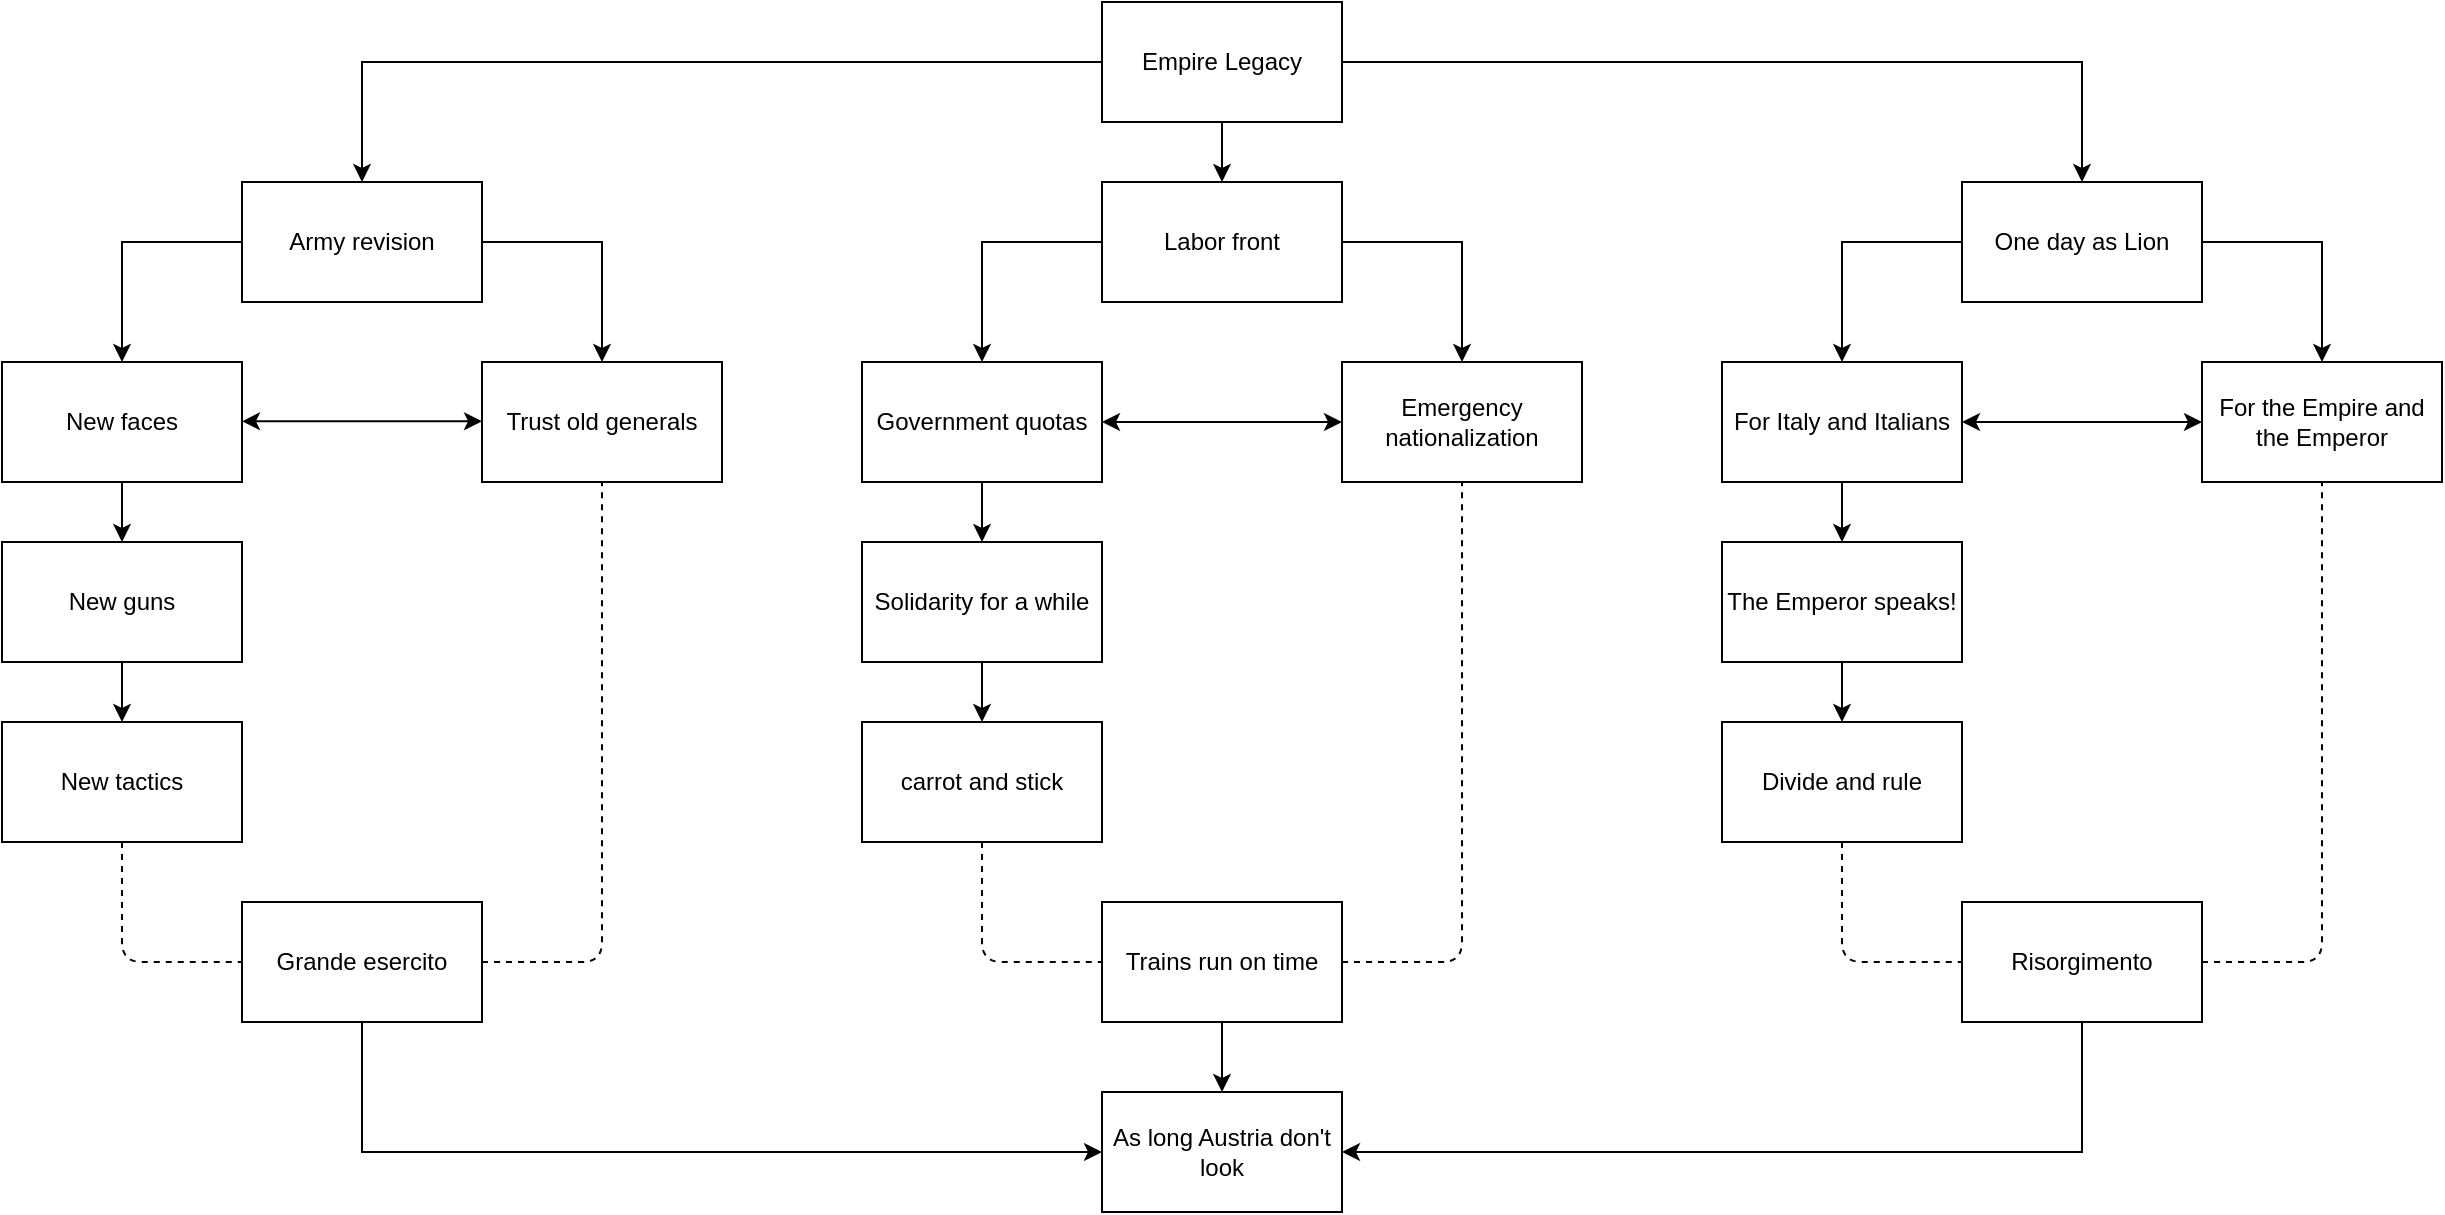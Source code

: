 <mxfile version="14.4.3" type="device"><diagram id="PidjPmXrxO1Fhi4BTeyH" name="Page-1"><mxGraphModel dx="2212" dy="658" grid="1" gridSize="10" guides="1" tooltips="1" connect="1" arrows="1" fold="1" page="1" pageScale="1" pageWidth="827" pageHeight="1169" math="0" shadow="0"><root><mxCell id="0"/><mxCell id="1" parent="0"/><mxCell id="q3V0OMN0V9Ju_50Qe1iX-21" style="edgeStyle=orthogonalEdgeStyle;rounded=0;orthogonalLoop=1;jettySize=auto;html=1;exitX=0.5;exitY=1;exitDx=0;exitDy=0;entryX=0.5;entryY=0;entryDx=0;entryDy=0;" edge="1" parent="1" source="q3V0OMN0V9Ju_50Qe1iX-1" target="q3V0OMN0V9Ju_50Qe1iX-8"><mxGeometry relative="1" as="geometry"/></mxCell><mxCell id="q3V0OMN0V9Ju_50Qe1iX-22" style="edgeStyle=orthogonalEdgeStyle;rounded=0;orthogonalLoop=1;jettySize=auto;html=1;exitX=1;exitY=0.5;exitDx=0;exitDy=0;entryX=0.5;entryY=0;entryDx=0;entryDy=0;" edge="1" parent="1" source="q3V0OMN0V9Ju_50Qe1iX-1" target="q3V0OMN0V9Ju_50Qe1iX-4"><mxGeometry relative="1" as="geometry"/></mxCell><mxCell id="q3V0OMN0V9Ju_50Qe1iX-23" style="edgeStyle=orthogonalEdgeStyle;rounded=0;orthogonalLoop=1;jettySize=auto;html=1;exitX=0;exitY=0.5;exitDx=0;exitDy=0;entryX=0.5;entryY=0;entryDx=0;entryDy=0;" edge="1" parent="1" source="q3V0OMN0V9Ju_50Qe1iX-1" target="q3V0OMN0V9Ju_50Qe1iX-2"><mxGeometry relative="1" as="geometry"/></mxCell><mxCell id="q3V0OMN0V9Ju_50Qe1iX-1" value="Empire Legacy" style="rounded=0;whiteSpace=wrap;html=1;" vertex="1" parent="1"><mxGeometry x="320" y="40" width="120" height="60" as="geometry"/></mxCell><mxCell id="q3V0OMN0V9Ju_50Qe1iX-35" style="edgeStyle=orthogonalEdgeStyle;rounded=0;orthogonalLoop=1;jettySize=auto;html=1;exitX=0;exitY=0.5;exitDx=0;exitDy=0;entryX=0.5;entryY=0;entryDx=0;entryDy=0;" edge="1" parent="1" source="q3V0OMN0V9Ju_50Qe1iX-2" target="q3V0OMN0V9Ju_50Qe1iX-28"><mxGeometry relative="1" as="geometry"/></mxCell><mxCell id="q3V0OMN0V9Ju_50Qe1iX-36" style="edgeStyle=orthogonalEdgeStyle;rounded=0;orthogonalLoop=1;jettySize=auto;html=1;exitX=1;exitY=0.5;exitDx=0;exitDy=0;entryX=0.5;entryY=0;entryDx=0;entryDy=0;" edge="1" parent="1" source="q3V0OMN0V9Ju_50Qe1iX-2" target="q3V0OMN0V9Ju_50Qe1iX-29"><mxGeometry relative="1" as="geometry"/></mxCell><mxCell id="q3V0OMN0V9Ju_50Qe1iX-2" value="Army revision" style="rounded=0;whiteSpace=wrap;html=1;" vertex="1" parent="1"><mxGeometry x="-110" y="130" width="120" height="60" as="geometry"/></mxCell><mxCell id="q3V0OMN0V9Ju_50Qe1iX-67" style="edgeStyle=orthogonalEdgeStyle;rounded=0;orthogonalLoop=1;jettySize=auto;html=1;exitX=0.5;exitY=1;exitDx=0;exitDy=0;entryX=0.5;entryY=0;entryDx=0;entryDy=0;" edge="1" parent="1" source="q3V0OMN0V9Ju_50Qe1iX-3" target="q3V0OMN0V9Ju_50Qe1iX-66"><mxGeometry relative="1" as="geometry"/></mxCell><mxCell id="q3V0OMN0V9Ju_50Qe1iX-3" value="Trains run on time" style="rounded=0;whiteSpace=wrap;html=1;" vertex="1" parent="1"><mxGeometry x="320" y="490" width="120" height="60" as="geometry"/></mxCell><mxCell id="q3V0OMN0V9Ju_50Qe1iX-63" style="edgeStyle=orthogonalEdgeStyle;rounded=0;orthogonalLoop=1;jettySize=auto;html=1;exitX=0;exitY=0.5;exitDx=0;exitDy=0;entryX=0.5;entryY=0;entryDx=0;entryDy=0;" edge="1" parent="1" source="q3V0OMN0V9Ju_50Qe1iX-4" target="q3V0OMN0V9Ju_50Qe1iX-55"><mxGeometry relative="1" as="geometry"/></mxCell><mxCell id="q3V0OMN0V9Ju_50Qe1iX-64" style="edgeStyle=orthogonalEdgeStyle;rounded=0;orthogonalLoop=1;jettySize=auto;html=1;exitX=1;exitY=0.5;exitDx=0;exitDy=0;entryX=0.5;entryY=0;entryDx=0;entryDy=0;" edge="1" parent="1" source="q3V0OMN0V9Ju_50Qe1iX-4" target="q3V0OMN0V9Ju_50Qe1iX-56"><mxGeometry relative="1" as="geometry"/></mxCell><mxCell id="q3V0OMN0V9Ju_50Qe1iX-4" value="One day as Lion" style="rounded=0;whiteSpace=wrap;html=1;" vertex="1" parent="1"><mxGeometry x="750" y="130" width="120" height="60" as="geometry"/></mxCell><mxCell id="q3V0OMN0V9Ju_50Qe1iX-11" style="edgeStyle=orthogonalEdgeStyle;rounded=0;orthogonalLoop=1;jettySize=auto;html=1;exitX=0.5;exitY=1;exitDx=0;exitDy=0;entryX=0.5;entryY=0;entryDx=0;entryDy=0;" edge="1" parent="1" source="q3V0OMN0V9Ju_50Qe1iX-5" target="q3V0OMN0V9Ju_50Qe1iX-7"><mxGeometry relative="1" as="geometry"/></mxCell><mxCell id="q3V0OMN0V9Ju_50Qe1iX-5" value="Government quotas" style="rounded=0;whiteSpace=wrap;html=1;" vertex="1" parent="1"><mxGeometry x="200" y="220" width="120" height="60" as="geometry"/></mxCell><mxCell id="q3V0OMN0V9Ju_50Qe1iX-6" value="Emergency nationalization" style="rounded=0;whiteSpace=wrap;html=1;" vertex="1" parent="1"><mxGeometry x="440" y="220" width="120" height="60" as="geometry"/></mxCell><mxCell id="q3V0OMN0V9Ju_50Qe1iX-12" style="edgeStyle=orthogonalEdgeStyle;rounded=0;orthogonalLoop=1;jettySize=auto;html=1;exitX=0.5;exitY=1;exitDx=0;exitDy=0;entryX=0.5;entryY=0;entryDx=0;entryDy=0;" edge="1" parent="1" source="q3V0OMN0V9Ju_50Qe1iX-7" target="q3V0OMN0V9Ju_50Qe1iX-9"><mxGeometry relative="1" as="geometry"/></mxCell><mxCell id="q3V0OMN0V9Ju_50Qe1iX-7" value="Solidarity for a while" style="rounded=0;whiteSpace=wrap;html=1;" vertex="1" parent="1"><mxGeometry x="200" y="310" width="120" height="60" as="geometry"/></mxCell><mxCell id="q3V0OMN0V9Ju_50Qe1iX-10" style="edgeStyle=orthogonalEdgeStyle;rounded=0;orthogonalLoop=1;jettySize=auto;html=1;exitX=0;exitY=0.5;exitDx=0;exitDy=0;entryX=0.5;entryY=0;entryDx=0;entryDy=0;" edge="1" parent="1" source="q3V0OMN0V9Ju_50Qe1iX-8" target="q3V0OMN0V9Ju_50Qe1iX-5"><mxGeometry relative="1" as="geometry"/></mxCell><mxCell id="q3V0OMN0V9Ju_50Qe1iX-13" style="edgeStyle=orthogonalEdgeStyle;rounded=0;orthogonalLoop=1;jettySize=auto;html=1;exitX=1;exitY=0.5;exitDx=0;exitDy=0;entryX=0.5;entryY=0;entryDx=0;entryDy=0;" edge="1" parent="1" source="q3V0OMN0V9Ju_50Qe1iX-8" target="q3V0OMN0V9Ju_50Qe1iX-6"><mxGeometry relative="1" as="geometry"/></mxCell><mxCell id="q3V0OMN0V9Ju_50Qe1iX-8" value="Labor front" style="rounded=0;whiteSpace=wrap;html=1;" vertex="1" parent="1"><mxGeometry x="320" y="130" width="120" height="60" as="geometry"/></mxCell><mxCell id="q3V0OMN0V9Ju_50Qe1iX-9" value="carrot and stick" style="rounded=0;whiteSpace=wrap;html=1;" vertex="1" parent="1"><mxGeometry x="200" y="400" width="120" height="60" as="geometry"/></mxCell><mxCell id="q3V0OMN0V9Ju_50Qe1iX-18" value="" style="endArrow=none;dashed=1;html=1;entryX=0.5;entryY=1;entryDx=0;entryDy=0;exitX=1;exitY=0.5;exitDx=0;exitDy=0;" edge="1" parent="1" source="q3V0OMN0V9Ju_50Qe1iX-3" target="q3V0OMN0V9Ju_50Qe1iX-6"><mxGeometry width="50" height="50" relative="1" as="geometry"><mxPoint x="460" y="470" as="sourcePoint"/><mxPoint x="510" y="420" as="targetPoint"/><Array as="points"><mxPoint x="500" y="520"/></Array></mxGeometry></mxCell><mxCell id="q3V0OMN0V9Ju_50Qe1iX-20" value="" style="endArrow=none;dashed=1;html=1;exitX=0.5;exitY=1;exitDx=0;exitDy=0;entryX=0;entryY=0.5;entryDx=0;entryDy=0;" edge="1" parent="1" source="q3V0OMN0V9Ju_50Qe1iX-9" target="q3V0OMN0V9Ju_50Qe1iX-3"><mxGeometry width="50" height="50" relative="1" as="geometry"><mxPoint x="370" y="430" as="sourcePoint"/><mxPoint x="420" y="380" as="targetPoint"/><Array as="points"><mxPoint x="260" y="520"/></Array></mxGeometry></mxCell><mxCell id="q3V0OMN0V9Ju_50Qe1iX-68" style="edgeStyle=orthogonalEdgeStyle;rounded=0;orthogonalLoop=1;jettySize=auto;html=1;exitX=0.5;exitY=1;exitDx=0;exitDy=0;entryX=0;entryY=0.5;entryDx=0;entryDy=0;" edge="1" parent="1" source="q3V0OMN0V9Ju_50Qe1iX-26" target="q3V0OMN0V9Ju_50Qe1iX-66"><mxGeometry relative="1" as="geometry"/></mxCell><mxCell id="q3V0OMN0V9Ju_50Qe1iX-26" value="Grande esercito" style="rounded=0;whiteSpace=wrap;html=1;" vertex="1" parent="1"><mxGeometry x="-110" y="490" width="120" height="60" as="geometry"/></mxCell><mxCell id="q3V0OMN0V9Ju_50Qe1iX-27" style="edgeStyle=orthogonalEdgeStyle;rounded=0;orthogonalLoop=1;jettySize=auto;html=1;exitX=0.5;exitY=1;exitDx=0;exitDy=0;entryX=0.5;entryY=0;entryDx=0;entryDy=0;" edge="1" parent="1" source="q3V0OMN0V9Ju_50Qe1iX-28" target="q3V0OMN0V9Ju_50Qe1iX-31"><mxGeometry relative="1" as="geometry"/></mxCell><mxCell id="q3V0OMN0V9Ju_50Qe1iX-28" value="New faces" style="rounded=0;whiteSpace=wrap;html=1;" vertex="1" parent="1"><mxGeometry x="-230" y="220" width="120" height="60" as="geometry"/></mxCell><mxCell id="q3V0OMN0V9Ju_50Qe1iX-29" value="Trust old generals" style="rounded=0;whiteSpace=wrap;html=1;" vertex="1" parent="1"><mxGeometry x="10" y="220" width="120" height="60" as="geometry"/></mxCell><mxCell id="q3V0OMN0V9Ju_50Qe1iX-30" style="edgeStyle=orthogonalEdgeStyle;rounded=0;orthogonalLoop=1;jettySize=auto;html=1;exitX=0.5;exitY=1;exitDx=0;exitDy=0;entryX=0.5;entryY=0;entryDx=0;entryDy=0;" edge="1" parent="1" source="q3V0OMN0V9Ju_50Qe1iX-31" target="q3V0OMN0V9Ju_50Qe1iX-32"><mxGeometry relative="1" as="geometry"/></mxCell><mxCell id="q3V0OMN0V9Ju_50Qe1iX-31" value="New guns" style="rounded=0;whiteSpace=wrap;html=1;" vertex="1" parent="1"><mxGeometry x="-230" y="310" width="120" height="60" as="geometry"/></mxCell><mxCell id="q3V0OMN0V9Ju_50Qe1iX-32" value="New tactics" style="rounded=0;whiteSpace=wrap;html=1;" vertex="1" parent="1"><mxGeometry x="-230" y="400" width="120" height="60" as="geometry"/></mxCell><mxCell id="q3V0OMN0V9Ju_50Qe1iX-33" value="" style="endArrow=none;dashed=1;html=1;entryX=0.5;entryY=1;entryDx=0;entryDy=0;exitX=1;exitY=0.5;exitDx=0;exitDy=0;" edge="1" parent="1" source="q3V0OMN0V9Ju_50Qe1iX-26" target="q3V0OMN0V9Ju_50Qe1iX-29"><mxGeometry width="50" height="50" relative="1" as="geometry"><mxPoint x="30" y="470" as="sourcePoint"/><mxPoint x="80" y="420" as="targetPoint"/><Array as="points"><mxPoint x="70" y="520"/></Array></mxGeometry></mxCell><mxCell id="q3V0OMN0V9Ju_50Qe1iX-34" value="" style="endArrow=none;dashed=1;html=1;exitX=0.5;exitY=1;exitDx=0;exitDy=0;entryX=0;entryY=0.5;entryDx=0;entryDy=0;" edge="1" parent="1" source="q3V0OMN0V9Ju_50Qe1iX-32" target="q3V0OMN0V9Ju_50Qe1iX-26"><mxGeometry width="50" height="50" relative="1" as="geometry"><mxPoint x="-60" y="430" as="sourcePoint"/><mxPoint x="-10" y="380" as="targetPoint"/><Array as="points"><mxPoint x="-170" y="520"/></Array></mxGeometry></mxCell><mxCell id="q3V0OMN0V9Ju_50Qe1iX-38" value="" style="endArrow=classic;startArrow=classic;html=1;entryX=0;entryY=0.5;entryDx=0;entryDy=0;exitX=1;exitY=0.5;exitDx=0;exitDy=0;" edge="1" parent="1" source="q3V0OMN0V9Ju_50Qe1iX-5" target="q3V0OMN0V9Ju_50Qe1iX-6"><mxGeometry width="50" height="50" relative="1" as="geometry"><mxPoint x="100" y="400" as="sourcePoint"/><mxPoint x="150" y="350" as="targetPoint"/></mxGeometry></mxCell><mxCell id="q3V0OMN0V9Ju_50Qe1iX-39" value="" style="endArrow=classic;startArrow=classic;html=1;entryX=0;entryY=0.5;entryDx=0;entryDy=0;exitX=1;exitY=0.5;exitDx=0;exitDy=0;" edge="1" parent="1"><mxGeometry width="50" height="50" relative="1" as="geometry"><mxPoint x="-110" y="249.66" as="sourcePoint"/><mxPoint x="10" y="249.66" as="targetPoint"/></mxGeometry></mxCell><mxCell id="q3V0OMN0V9Ju_50Qe1iX-54" style="edgeStyle=orthogonalEdgeStyle;rounded=0;orthogonalLoop=1;jettySize=auto;html=1;exitX=0.5;exitY=1;exitDx=0;exitDy=0;entryX=0.5;entryY=0;entryDx=0;entryDy=0;" edge="1" parent="1" source="q3V0OMN0V9Ju_50Qe1iX-55" target="q3V0OMN0V9Ju_50Qe1iX-58"><mxGeometry relative="1" as="geometry"/></mxCell><mxCell id="q3V0OMN0V9Ju_50Qe1iX-55" value="For Italy and Italians" style="rounded=0;whiteSpace=wrap;html=1;" vertex="1" parent="1"><mxGeometry x="630" y="220" width="120" height="60" as="geometry"/></mxCell><mxCell id="q3V0OMN0V9Ju_50Qe1iX-56" value="For the Empire and the Emperor" style="rounded=0;whiteSpace=wrap;html=1;" vertex="1" parent="1"><mxGeometry x="870" y="220" width="120" height="60" as="geometry"/></mxCell><mxCell id="q3V0OMN0V9Ju_50Qe1iX-57" style="edgeStyle=orthogonalEdgeStyle;rounded=0;orthogonalLoop=1;jettySize=auto;html=1;exitX=0.5;exitY=1;exitDx=0;exitDy=0;entryX=0.5;entryY=0;entryDx=0;entryDy=0;" edge="1" parent="1" source="q3V0OMN0V9Ju_50Qe1iX-58" target="q3V0OMN0V9Ju_50Qe1iX-59"><mxGeometry relative="1" as="geometry"/></mxCell><mxCell id="q3V0OMN0V9Ju_50Qe1iX-58" value="The Emperor speaks!" style="rounded=0;whiteSpace=wrap;html=1;" vertex="1" parent="1"><mxGeometry x="630" y="310" width="120" height="60" as="geometry"/></mxCell><mxCell id="q3V0OMN0V9Ju_50Qe1iX-59" value="Divide and rule" style="rounded=0;whiteSpace=wrap;html=1;" vertex="1" parent="1"><mxGeometry x="630" y="400" width="120" height="60" as="geometry"/></mxCell><mxCell id="q3V0OMN0V9Ju_50Qe1iX-60" value="" style="endArrow=none;dashed=1;html=1;entryX=0.5;entryY=1;entryDx=0;entryDy=0;exitX=1;exitY=0.5;exitDx=0;exitDy=0;" edge="1" parent="1" target="q3V0OMN0V9Ju_50Qe1iX-56"><mxGeometry width="50" height="50" relative="1" as="geometry"><mxPoint x="870.0" y="520" as="sourcePoint"/><mxPoint x="940" y="420" as="targetPoint"/><Array as="points"><mxPoint x="930" y="520"/></Array></mxGeometry></mxCell><mxCell id="q3V0OMN0V9Ju_50Qe1iX-61" value="" style="endArrow=none;dashed=1;html=1;exitX=0.5;exitY=1;exitDx=0;exitDy=0;entryX=0;entryY=0.5;entryDx=0;entryDy=0;" edge="1" parent="1" source="q3V0OMN0V9Ju_50Qe1iX-59"><mxGeometry width="50" height="50" relative="1" as="geometry"><mxPoint x="800" y="430" as="sourcePoint"/><mxPoint x="750" y="520" as="targetPoint"/><Array as="points"><mxPoint x="690" y="520"/></Array></mxGeometry></mxCell><mxCell id="q3V0OMN0V9Ju_50Qe1iX-62" value="" style="endArrow=classic;startArrow=classic;html=1;entryX=0;entryY=0.5;entryDx=0;entryDy=0;exitX=1;exitY=0.5;exitDx=0;exitDy=0;" edge="1" parent="1" source="q3V0OMN0V9Ju_50Qe1iX-55" target="q3V0OMN0V9Ju_50Qe1iX-56"><mxGeometry width="50" height="50" relative="1" as="geometry"><mxPoint x="530" y="400" as="sourcePoint"/><mxPoint x="580" y="350" as="targetPoint"/></mxGeometry></mxCell><mxCell id="q3V0OMN0V9Ju_50Qe1iX-69" style="edgeStyle=orthogonalEdgeStyle;rounded=0;orthogonalLoop=1;jettySize=auto;html=1;exitX=0.5;exitY=1;exitDx=0;exitDy=0;entryX=1;entryY=0.5;entryDx=0;entryDy=0;" edge="1" parent="1" source="q3V0OMN0V9Ju_50Qe1iX-65" target="q3V0OMN0V9Ju_50Qe1iX-66"><mxGeometry relative="1" as="geometry"/></mxCell><mxCell id="q3V0OMN0V9Ju_50Qe1iX-65" value="Risorgimento" style="rounded=0;whiteSpace=wrap;html=1;" vertex="1" parent="1"><mxGeometry x="750" y="490" width="120" height="60" as="geometry"/></mxCell><mxCell id="q3V0OMN0V9Ju_50Qe1iX-66" value="As long Austria don't look" style="rounded=0;whiteSpace=wrap;html=1;" vertex="1" parent="1"><mxGeometry x="320" y="585" width="120" height="60" as="geometry"/></mxCell></root></mxGraphModel></diagram></mxfile>